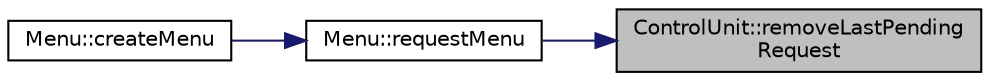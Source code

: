 digraph "ControlUnit::removeLastPendingRequest"
{
 // LATEX_PDF_SIZE
  edge [fontname="Helvetica",fontsize="10",labelfontname="Helvetica",labelfontsize="10"];
  node [fontname="Helvetica",fontsize="10",shape=record];
  rankdir="RL";
  Node1 [label="ControlUnit::removeLastPending\lRequest",height=0.2,width=0.4,color="black", fillcolor="grey75", style="filled", fontcolor="black",tooltip="Removes the most recent request that hasn't been applied."];
  Node1 -> Node2 [dir="back",color="midnightblue",fontsize="10",style="solid"];
  Node2 [label="Menu::requestMenu",height=0.2,width=0.4,color="black", fillcolor="white", style="filled",URL="$class_menu.html#a487b6f5a08f24a82956d18e9206ce605",tooltip="Enters the request menu, which allows the user to create, delete and manage requests."];
  Node2 -> Node3 [dir="back",color="midnightblue",fontsize="10",style="solid"];
  Node3 [label="Menu::createMenu",height=0.2,width=0.4,color="black", fillcolor="white", style="filled",URL="$class_menu.html#a4cf70fb5ce8bc6bfcad587d74ff644d4",tooltip="Creates the menu."];
}
